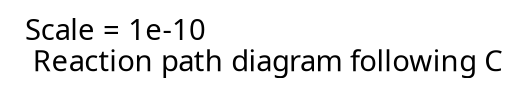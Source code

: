 digraph reaction_paths {
node[fontsize=20,shape="box"]
 label = "Scale = 1e-10\l Reaction path diagram following C";
 fontname = "CMU Serif Roman";
}
